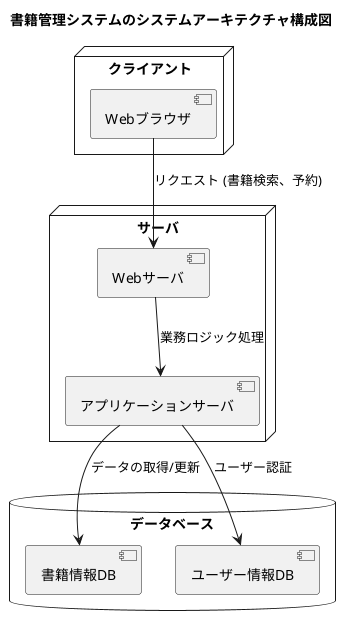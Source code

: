 @startuml
title 書籍管理システムのシステムアーキテクチャ構成図

node "クライアント" {
  [Webブラウザ]
}

node "サーバ" {
  [Webサーバ]
  [アプリケーションサーバ]
}

database "データベース" {
  [書籍情報DB]
  [ユーザー情報DB]
}

[Webブラウザ] --> [Webサーバ] : リクエスト (書籍検索、予約)
[Webサーバ] --> [アプリケーションサーバ] : 業務ロジック処理
[アプリケーションサーバ] --> [書籍情報DB] : データの取得/更新
[アプリケーションサーバ] --> [ユーザー情報DB] : ユーザー認証

@enduml